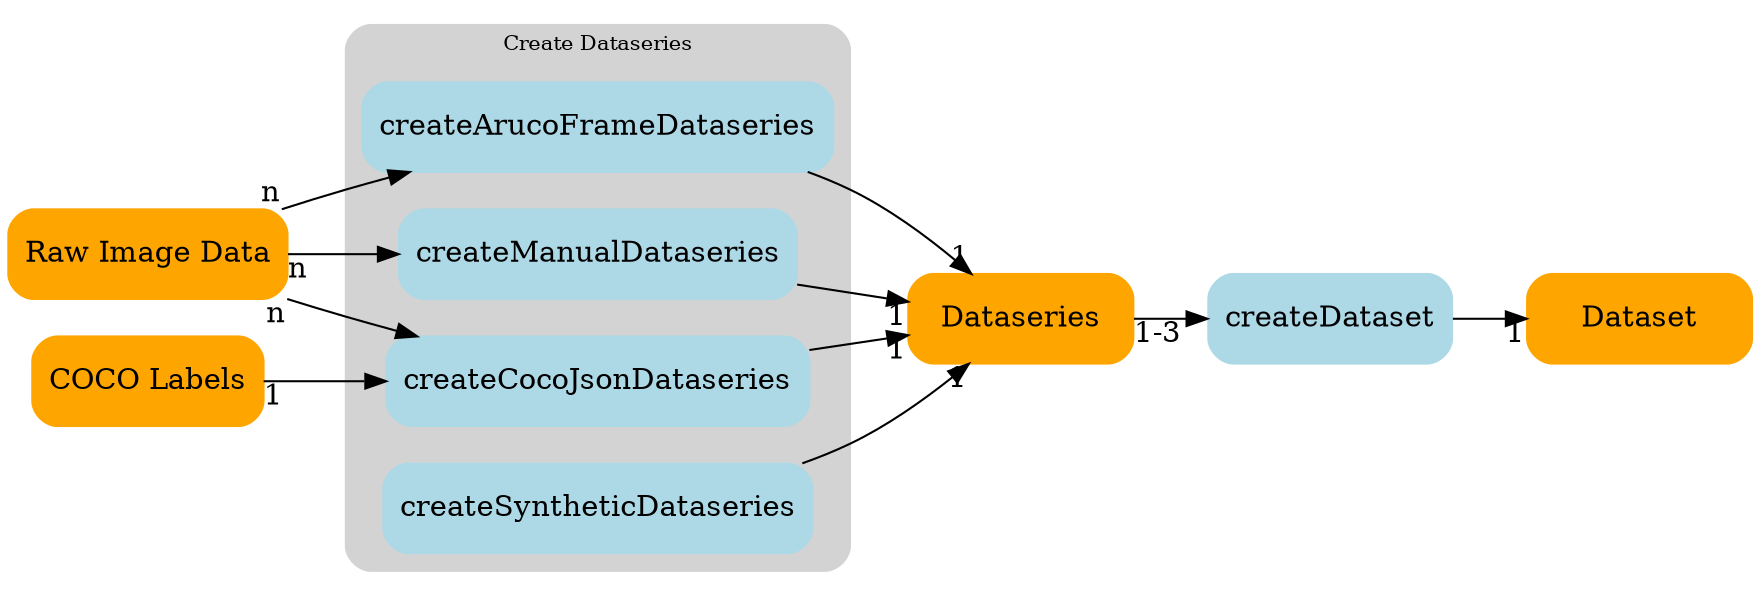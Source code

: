 digraph arch {
    rankdir=LR
    node [shape=box style="filled,rounded" width=1.5 height=0.6];
    graph [fontsize=10 compound=true];
    
    raw_data [label="Raw Image Data" color=orange]
    coco_labels [label="COCO Labels" color=orange]
    Dataseries [color=orange]
    Dataset [color=orange]
    createDataset [color=lightblue]
    
    # Mark: style="filled,rounded,dashed" fillcolor=lightblue color=red penwidth=3

    subgraph cluster_ds {
        graph [style="filled,rounded", color=lightgray]

        label = "Create Dataseries";
        createArucoFrameDataseries [color=lightblue] 
        createCocoJsonDataseries [color=lightblue]
        createManualDataseries [color=lightblue]
        createSyntheticDataseries [color=lightblue]
        
        {
            rank = same;
            createSyntheticDataseries -> createCocoJsonDataseries -> createManualDataseries -> createArucoFrameDataseries [style=invis]
        }
    }

    raw_data -> createArucoFrameDataseries [taillabel="n"]
    raw_data -> createCocoJsonDataseries [taillabel="n"]
    raw_data -> createManualDataseries [taillabel="n"]
    coco_labels -> createCocoJsonDataseries [taillabel="1"]
    
    #{rank=same; createArucoFrameDataseries; createCocoJsonDataseries; createManualDataseries; createSyntheticDataseries;}

    createArucoFrameDataseries -> Dataseries [headlabel="1"]
    createCocoJsonDataseries -> Dataseries [headlabel="1"]
    createManualDataseries -> Dataseries [headlabel="1"]
    createSyntheticDataseries -> Dataseries [headlabel="1"]

    Dataseries -> createDataset [taillabel="1-3"]

    createDataset -> Dataset [headlabel="1"]
}